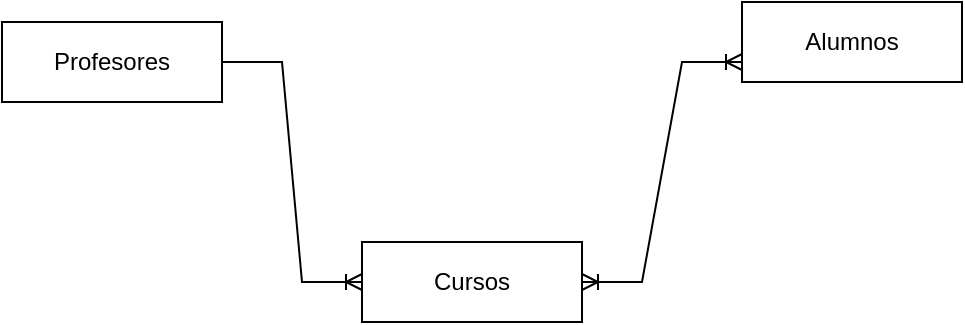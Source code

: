 <mxfile version="20.2.3" type="device"><diagram id="FFYBaiVqypMQIIv1vKzq" name="Página-1"><mxGraphModel dx="956" dy="1005" grid="1" gridSize="10" guides="1" tooltips="1" connect="1" arrows="1" fold="1" page="1" pageScale="1" pageWidth="2339" pageHeight="3300" math="0" shadow="0"><root><mxCell id="0"/><mxCell id="1" parent="0"/><mxCell id="ObcUWuwPk3eQ-SvNBGmo-2" value="Alumnos" style="whiteSpace=wrap;html=1;align=center;" vertex="1" parent="1"><mxGeometry x="690" y="870" width="110" height="40" as="geometry"/></mxCell><mxCell id="ObcUWuwPk3eQ-SvNBGmo-3" value="Profesores" style="whiteSpace=wrap;html=1;align=center;" vertex="1" parent="1"><mxGeometry x="320" y="880" width="110" height="40" as="geometry"/></mxCell><mxCell id="ObcUWuwPk3eQ-SvNBGmo-4" value="Cursos" style="whiteSpace=wrap;html=1;align=center;" vertex="1" parent="1"><mxGeometry x="500" y="990" width="110" height="40" as="geometry"/></mxCell><mxCell id="ObcUWuwPk3eQ-SvNBGmo-8" value="" style="edgeStyle=entityRelationEdgeStyle;fontSize=12;html=1;endArrow=ERoneToMany;startArrow=ERoneToMany;rounded=0;entryX=0;entryY=0.75;entryDx=0;entryDy=0;" edge="1" parent="1" target="ObcUWuwPk3eQ-SvNBGmo-2"><mxGeometry width="100" height="100" relative="1" as="geometry"><mxPoint x="610" y="1010" as="sourcePoint"/><mxPoint x="710" y="910" as="targetPoint"/></mxGeometry></mxCell><mxCell id="ObcUWuwPk3eQ-SvNBGmo-9" value="" style="edgeStyle=entityRelationEdgeStyle;fontSize=12;html=1;endArrow=ERoneToMany;rounded=0;exitX=1;exitY=0.5;exitDx=0;exitDy=0;" edge="1" parent="1" source="ObcUWuwPk3eQ-SvNBGmo-3"><mxGeometry width="100" height="100" relative="1" as="geometry"><mxPoint x="400" y="1110" as="sourcePoint"/><mxPoint x="500" y="1010" as="targetPoint"/></mxGeometry></mxCell></root></mxGraphModel></diagram></mxfile>